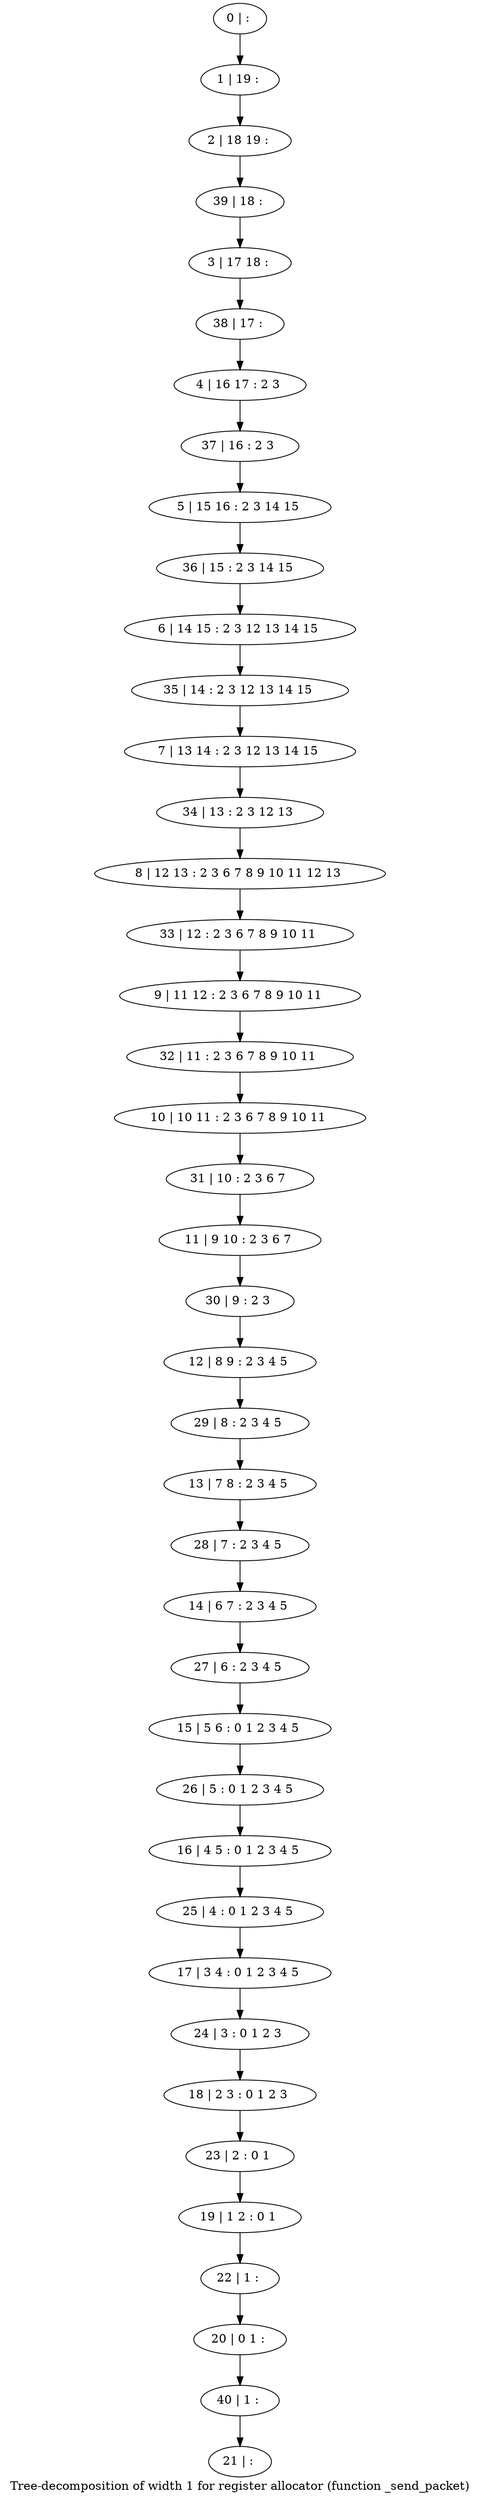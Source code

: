 digraph G {
graph [label="Tree-decomposition of width 1 for register allocator (function _send_packet)"]
0[label="0 | : "];
1[label="1 | 19 : "];
2[label="2 | 18 19 : "];
3[label="3 | 17 18 : "];
4[label="4 | 16 17 : 2 3 "];
5[label="5 | 15 16 : 2 3 14 15 "];
6[label="6 | 14 15 : 2 3 12 13 14 15 "];
7[label="7 | 13 14 : 2 3 12 13 14 15 "];
8[label="8 | 12 13 : 2 3 6 7 8 9 10 11 12 13 "];
9[label="9 | 11 12 : 2 3 6 7 8 9 10 11 "];
10[label="10 | 10 11 : 2 3 6 7 8 9 10 11 "];
11[label="11 | 9 10 : 2 3 6 7 "];
12[label="12 | 8 9 : 2 3 4 5 "];
13[label="13 | 7 8 : 2 3 4 5 "];
14[label="14 | 6 7 : 2 3 4 5 "];
15[label="15 | 5 6 : 0 1 2 3 4 5 "];
16[label="16 | 4 5 : 0 1 2 3 4 5 "];
17[label="17 | 3 4 : 0 1 2 3 4 5 "];
18[label="18 | 2 3 : 0 1 2 3 "];
19[label="19 | 1 2 : 0 1 "];
20[label="20 | 0 1 : "];
21[label="21 | : "];
22[label="22 | 1 : "];
23[label="23 | 2 : 0 1 "];
24[label="24 | 3 : 0 1 2 3 "];
25[label="25 | 4 : 0 1 2 3 4 5 "];
26[label="26 | 5 : 0 1 2 3 4 5 "];
27[label="27 | 6 : 2 3 4 5 "];
28[label="28 | 7 : 2 3 4 5 "];
29[label="29 | 8 : 2 3 4 5 "];
30[label="30 | 9 : 2 3 "];
31[label="31 | 10 : 2 3 6 7 "];
32[label="32 | 11 : 2 3 6 7 8 9 10 11 "];
33[label="33 | 12 : 2 3 6 7 8 9 10 11 "];
34[label="34 | 13 : 2 3 12 13 "];
35[label="35 | 14 : 2 3 12 13 14 15 "];
36[label="36 | 15 : 2 3 14 15 "];
37[label="37 | 16 : 2 3 "];
38[label="38 | 17 : "];
39[label="39 | 18 : "];
40[label="40 | 1 : "];
0->1 ;
1->2 ;
22->20 ;
19->22 ;
23->19 ;
18->23 ;
24->18 ;
17->24 ;
25->17 ;
16->25 ;
26->16 ;
15->26 ;
27->15 ;
14->27 ;
28->14 ;
13->28 ;
29->13 ;
12->29 ;
30->12 ;
11->30 ;
31->11 ;
10->31 ;
32->10 ;
9->32 ;
33->9 ;
8->33 ;
34->8 ;
7->34 ;
35->7 ;
6->35 ;
36->6 ;
5->36 ;
37->5 ;
4->37 ;
38->4 ;
3->38 ;
39->3 ;
2->39 ;
40->21 ;
20->40 ;
}
